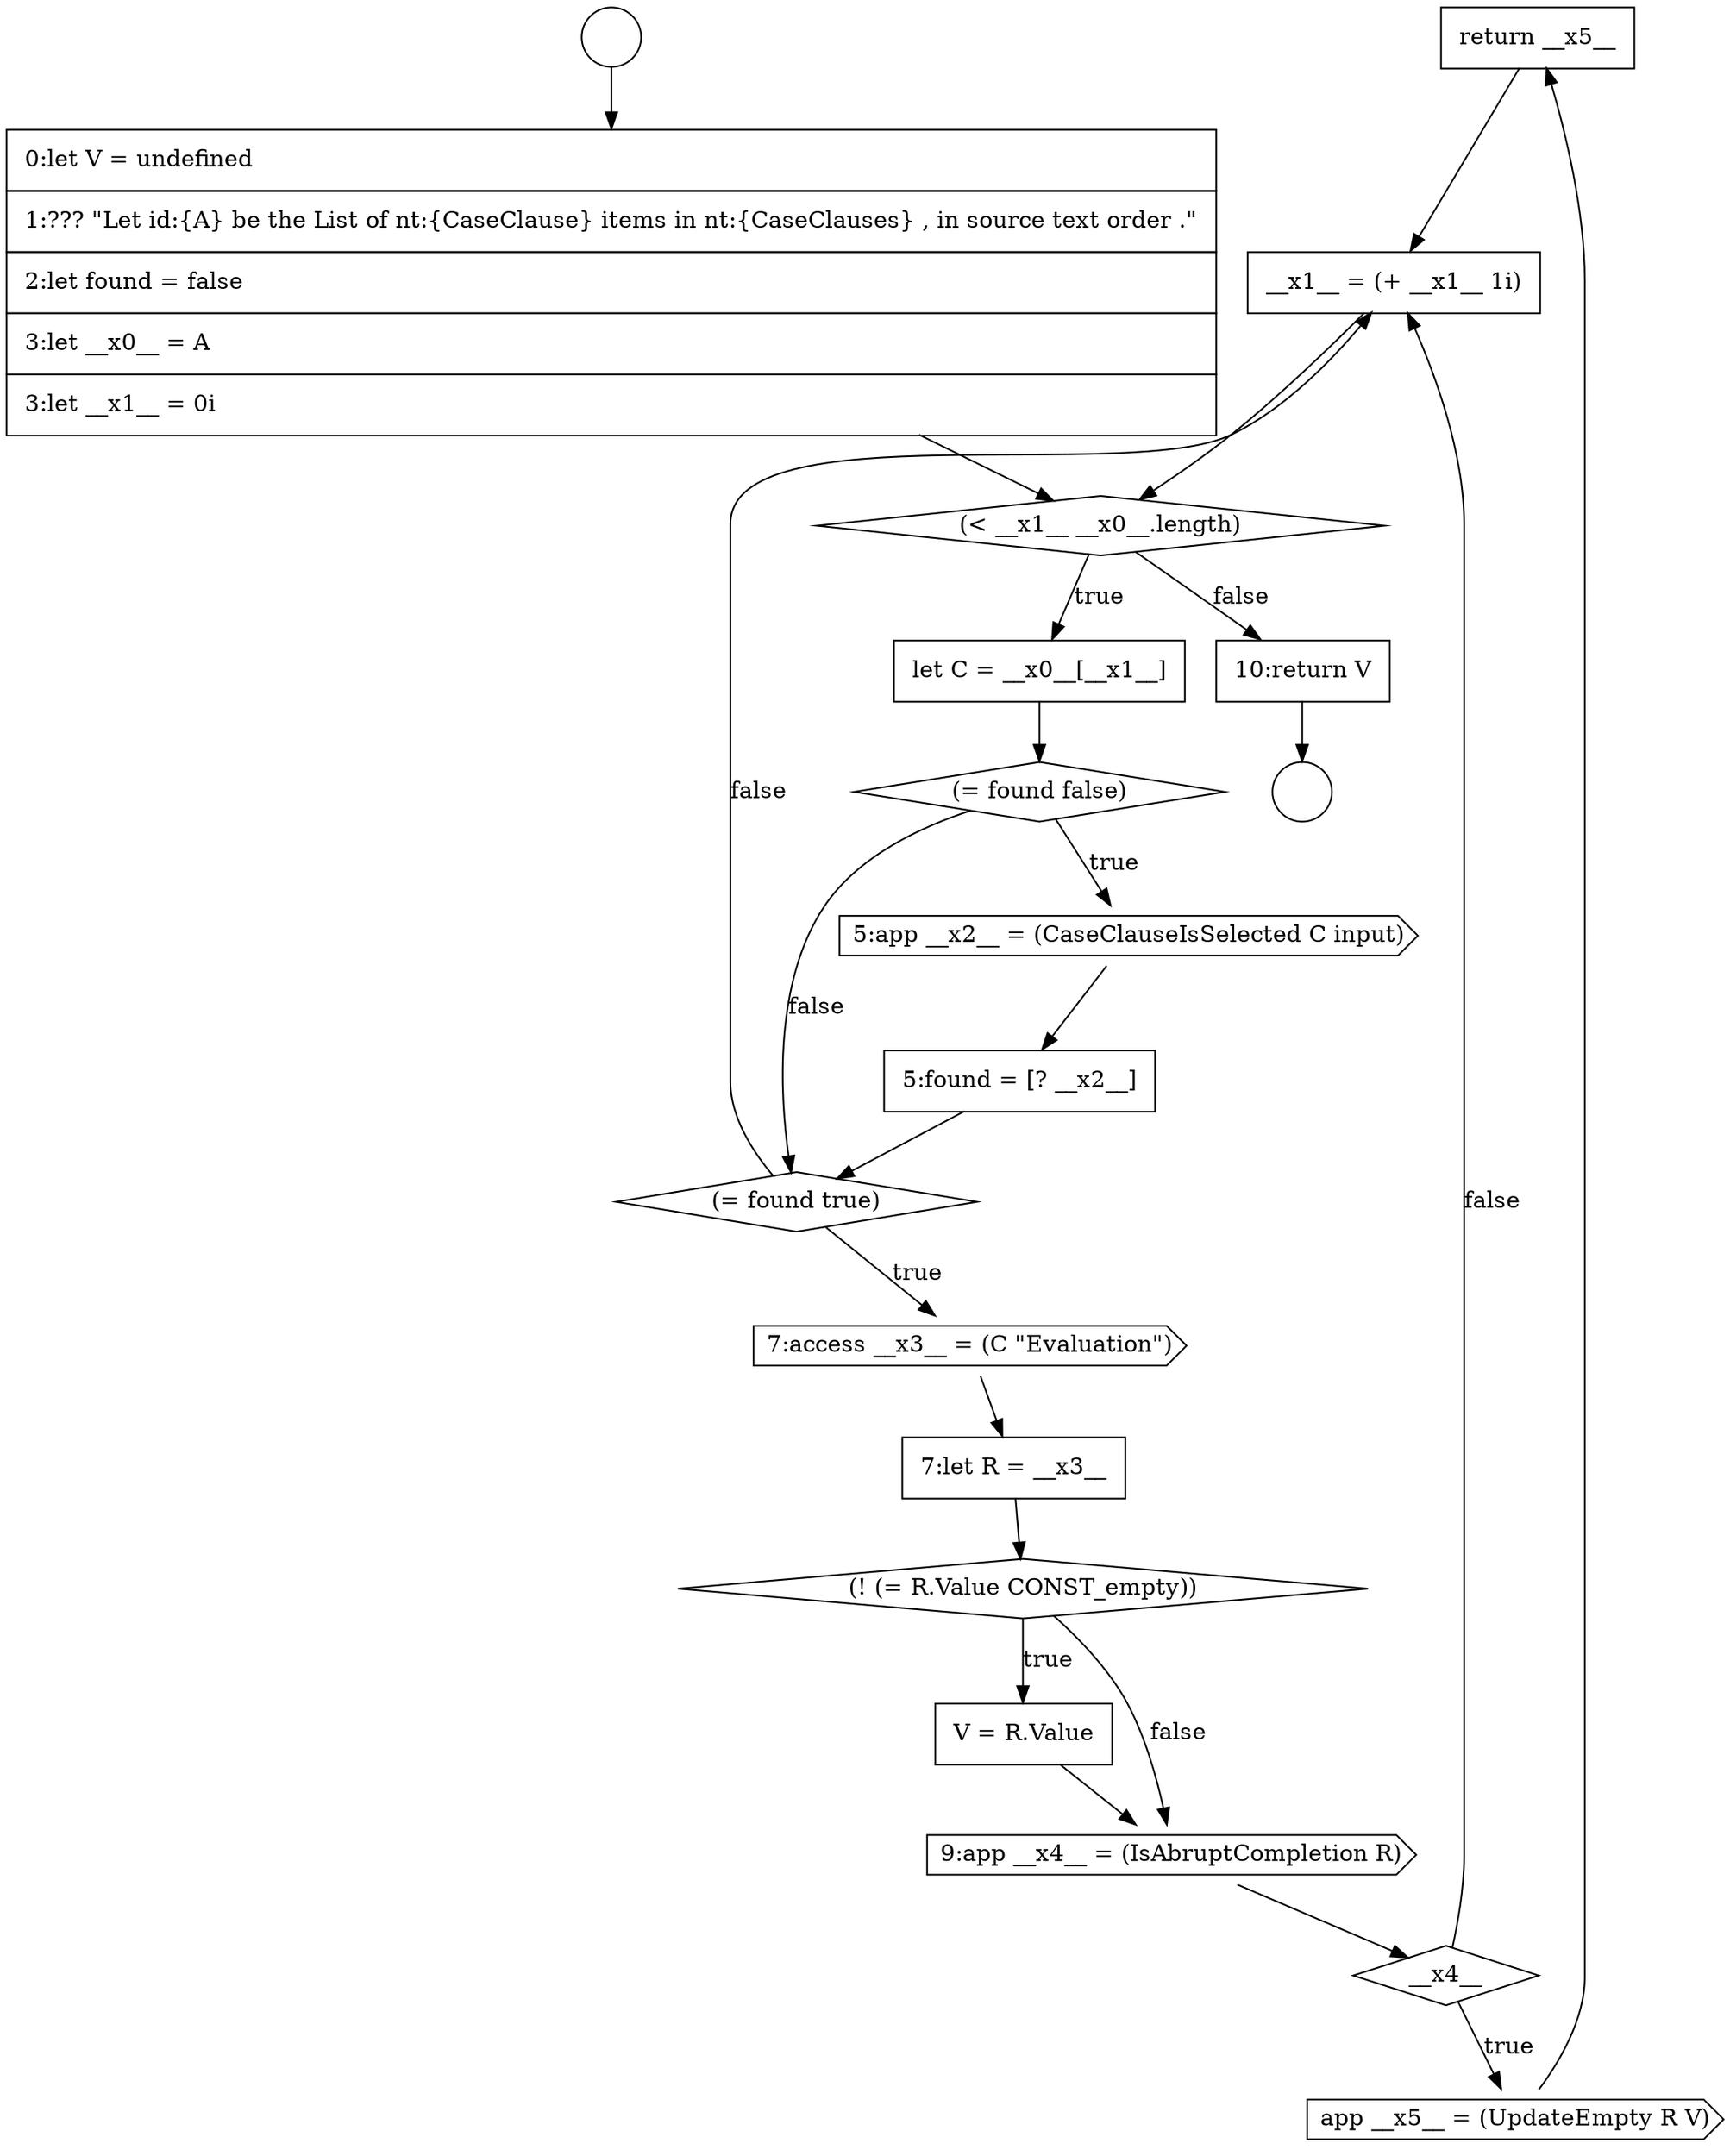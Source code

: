 digraph {
  node8450 [shape=none, margin=0, label=<<font color="black">
    <table border="0" cellborder="1" cellspacing="0" cellpadding="10">
      <tr><td align="left">return __x5__</td></tr>
    </table>
  </font>> color="black" fillcolor="white" style=filled]
  node8434 [shape=circle label=" " color="black" fillcolor="white" style=filled]
  node8447 [shape=cds, label=<<font color="black">9:app __x4__ = (IsAbruptCompletion R)</font>> color="black" fillcolor="white" style=filled]
  node8438 [shape=none, margin=0, label=<<font color="black">
    <table border="0" cellborder="1" cellspacing="0" cellpadding="10">
      <tr><td align="left">let C = __x0__[__x1__]</td></tr>
    </table>
  </font>> color="black" fillcolor="white" style=filled]
  node8443 [shape=cds, label=<<font color="black">7:access __x3__ = (C &quot;Evaluation&quot;)</font>> color="black" fillcolor="white" style=filled]
  node8446 [shape=none, margin=0, label=<<font color="black">
    <table border="0" cellborder="1" cellspacing="0" cellpadding="10">
      <tr><td align="left">V = R.Value</td></tr>
    </table>
  </font>> color="black" fillcolor="white" style=filled]
  node8435 [shape=circle label=" " color="black" fillcolor="white" style=filled]
  node8451 [shape=none, margin=0, label=<<font color="black">
    <table border="0" cellborder="1" cellspacing="0" cellpadding="10">
      <tr><td align="left">__x1__ = (+ __x1__ 1i)</td></tr>
    </table>
  </font>> color="black" fillcolor="white" style=filled]
  node8442 [shape=diamond, label=<<font color="black">(= found true)</font>> color="black" fillcolor="white" style=filled]
  node8439 [shape=diamond, label=<<font color="black">(= found false)</font>> color="black" fillcolor="white" style=filled]
  node8436 [shape=none, margin=0, label=<<font color="black">
    <table border="0" cellborder="1" cellspacing="0" cellpadding="10">
      <tr><td align="left">0:let V = undefined</td></tr>
      <tr><td align="left">1:??? &quot;Let id:{A} be the List of nt:{CaseClause} items in nt:{CaseClauses} , in source text order .&quot;</td></tr>
      <tr><td align="left">2:let found = false</td></tr>
      <tr><td align="left">3:let __x0__ = A</td></tr>
      <tr><td align="left">3:let __x1__ = 0i</td></tr>
    </table>
  </font>> color="black" fillcolor="white" style=filled]
  node8452 [shape=none, margin=0, label=<<font color="black">
    <table border="0" cellborder="1" cellspacing="0" cellpadding="10">
      <tr><td align="left">10:return V</td></tr>
    </table>
  </font>> color="black" fillcolor="white" style=filled]
  node8445 [shape=diamond, label=<<font color="black">(! (= R.Value CONST_empty))</font>> color="black" fillcolor="white" style=filled]
  node8440 [shape=cds, label=<<font color="black">5:app __x2__ = (CaseClauseIsSelected C input)</font>> color="black" fillcolor="white" style=filled]
  node8441 [shape=none, margin=0, label=<<font color="black">
    <table border="0" cellborder="1" cellspacing="0" cellpadding="10">
      <tr><td align="left">5:found = [? __x2__]</td></tr>
    </table>
  </font>> color="black" fillcolor="white" style=filled]
  node8448 [shape=diamond, label=<<font color="black">__x4__</font>> color="black" fillcolor="white" style=filled]
  node8449 [shape=cds, label=<<font color="black">app __x5__ = (UpdateEmpty R V)</font>> color="black" fillcolor="white" style=filled]
  node8444 [shape=none, margin=0, label=<<font color="black">
    <table border="0" cellborder="1" cellspacing="0" cellpadding="10">
      <tr><td align="left">7:let R = __x3__</td></tr>
    </table>
  </font>> color="black" fillcolor="white" style=filled]
  node8437 [shape=diamond, label=<<font color="black">(&lt; __x1__ __x0__.length)</font>> color="black" fillcolor="white" style=filled]
  node8444 -> node8445 [ color="black"]
  node8434 -> node8436 [ color="black"]
  node8448 -> node8449 [label=<<font color="black">true</font>> color="black"]
  node8448 -> node8451 [label=<<font color="black">false</font>> color="black"]
  node8449 -> node8450 [ color="black"]
  node8446 -> node8447 [ color="black"]
  node8447 -> node8448 [ color="black"]
  node8436 -> node8437 [ color="black"]
  node8440 -> node8441 [ color="black"]
  node8438 -> node8439 [ color="black"]
  node8437 -> node8438 [label=<<font color="black">true</font>> color="black"]
  node8437 -> node8452 [label=<<font color="black">false</font>> color="black"]
  node8450 -> node8451 [ color="black"]
  node8441 -> node8442 [ color="black"]
  node8452 -> node8435 [ color="black"]
  node8439 -> node8440 [label=<<font color="black">true</font>> color="black"]
  node8439 -> node8442 [label=<<font color="black">false</font>> color="black"]
  node8451 -> node8437 [ color="black"]
  node8443 -> node8444 [ color="black"]
  node8442 -> node8443 [label=<<font color="black">true</font>> color="black"]
  node8442 -> node8451 [label=<<font color="black">false</font>> color="black"]
  node8445 -> node8446 [label=<<font color="black">true</font>> color="black"]
  node8445 -> node8447 [label=<<font color="black">false</font>> color="black"]
}
